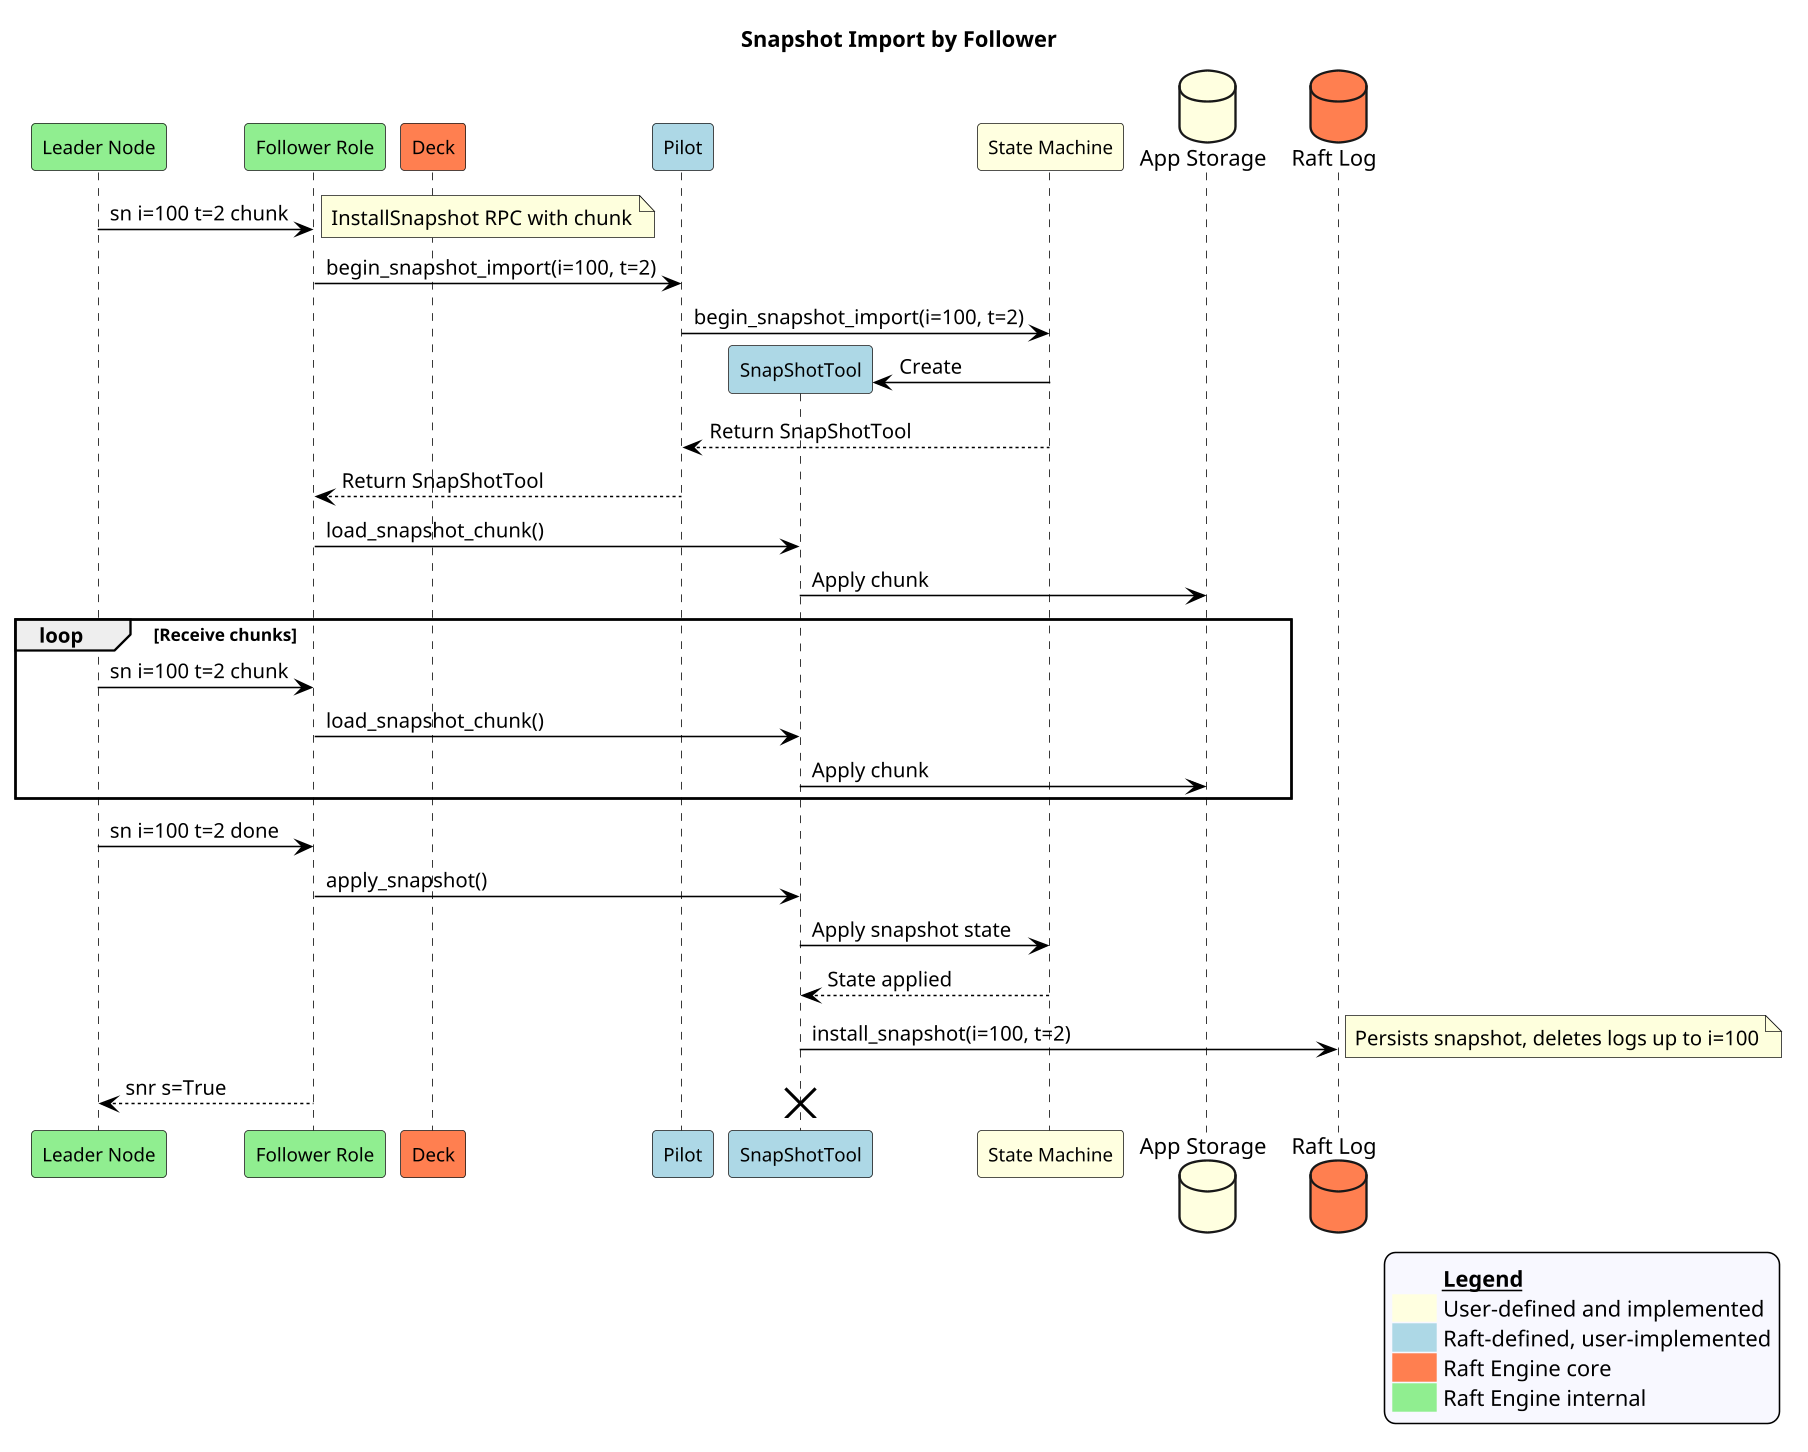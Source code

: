 @startuml
!pragma ratio 0.7
skinparam dpi 150
skinparam monochrome false
skinparam sequence {
  ArrowColor Black
  ActorBorderColor Black
  LifeLineBorderColor Black
  ParticipantFontSize 12
  Padding 10
}
skinparam legend {
  backgroundColor #GhostWhite
  entrySeparator #GhostWhite
}
title Snapshot Import by Follower

participant "Leader Node" as leader order 10 #Lightgreen
participant "Follower Role" as follower order 20 #Lightgreen
participant Deck as deck order 30 #Coral
participant Pilot as pilot order 40 #Lightblue
participant "State Machine" as app_state order 50 #Lightyellow
database "App Storage" as app_db order 60 #Lightyellow
database "Raft Log" as raft_log order 70 #Coral

leader -> follower: sn i=100 t=2 chunk
note right: InstallSnapshot RPC with chunk
follower -> pilot: begin_snapshot_import(i=100, t=2)
pilot -> app_state: begin_snapshot_import(i=100, t=2)
create participant "SnapShotTool" as tool order 45 #Lightblue
app_state->tool: Create
app_state --> pilot: Return SnapShotTool
pilot --> follower: Return SnapShotTool
follower -> tool: load_snapshot_chunk()
tool -> app_db: Apply chunk
loop Receive chunks
  leader -> follower: sn i=100 t=2 chunk
  follower -> tool: load_snapshot_chunk()
  tool -> app_db: Apply chunk
end
leader -> follower: sn i=100 t=2 done
follower -> tool: apply_snapshot()
tool -> app_state: Apply snapshot state
app_state --> tool: State applied
tool -> raft_log: install_snapshot(i=100, t=2)
note right: Persists snapshot, deletes logs up to i=100
follower --> leader: snr s=True
destroy tool

legend right
  <#GhostWhite,#GhostWhite>|        |= __Legend__ |
  |<#Lightyellow>| User-defined and implemented|
  |<#Lightblue>| Raft-defined, user-implemented|
  |<#Coral>| Raft Engine core|
  |<#Lightgreen>| Raft Engine internal|
endlegend
@enduml